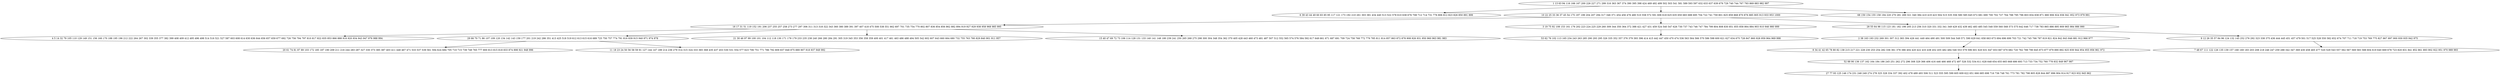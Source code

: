 digraph true_tree {
	"0" -> "1"
	"0" -> "2"
	"2" -> "3"
	"2" -> "4"
	"2" -> "5"
	"5" -> "6"
	"0" -> "7"
	"3" -> "8"
	"3" -> "9"
	"6" -> "10"
	"9" -> "11"
	"3" -> "12"
	"4" -> "13"
	"10" -> "14"
	"5" -> "15"
	"14" -> "16"
	"9" -> "17"
	"15" -> "18"
	"3" -> "19"
	"0" [label="1 13 63 94 116 166 167 200 226 227 271 299 316 363 367 374 390 395 398 424 469 492 499 502 503 541 581 589 593 597 632 633 637 639 679 729 740 744 767 793 869 883 982 997"];
	"1" [label="6 39 43 44 49 60 83 85 95 117 121 173 192 210 261 303 381 434 440 513 522 578 610 638 676 708 712 714 731 776 806 812 823 826 850 891 899"];
	"2" [label="10 22 25 33 36 37 45 54 175 197 199 204 207 294 317 346 371 454 456 476 480 510 558 572 591 606 618 625 635 650 683 688 695 704 722 741 759 801 825 859 868 870 876 885 905 913 933 953 1000"];
	"3" [label="16 17 31 51 119 152 191 206 237 255 257 258 273 277 297 306 311 313 318 322 343 360 380 389 391 397 407 418 475 508 538 551 662 697 701 735 754 770 802 807 836 854 856 862 882 894 919 927 929 938 958 968 985 995"];
	"4" [label="3 19 75 92 108 153 161 176 202 223 224 225 229 260 309 344 350 364 372 388 421 427 431 459 524 540 547 626 730 737 743 746 747 784 799 804 808 830 851 855 858 864 884 903 910 946 980 999"];
	"5" [label="28 55 64 98 115 123 181 182 198 205 213 256 310 320 331 332 341 349 429 432 439 462 483 485 545 548 559 560 568 573 575 642 646 717 738 783 865 886 895 909 965 984 986 990"];
	"6" [label="2 38 163 193 232 269 301 307 312 383 394 426 441 449 464 490 491 500 509 544 549 571 590 629 641 658 663 673 694 696 699 703 721 742 745 766 787 819 821 824 842 843 846 881 912 966 977"];
	"7" [label="68 150 154 155 158 194 220 270 281 289 321 340 384 410 419 423 504 515 535 556 580 585 645 672 681 690 700 702 727 764 788 795 796 803 834 838 871 880 906 924 936 941 952 973 979 991"];
	"8" [label="4 5 14 32 79 105 110 129 149 151 156 160 170 188 195 196 212 222 264 267 302 339 355 377 382 399 408 409 412 495 496 498 514 516 521 527 587 603 608 614 630 636 644 656 657 659 677 692 726 756 794 797 810 817 822 835 853 866 888 916 920 934 943 947 976 988 994"];
	"9" [label="29 66 70 71 86 107 109 120 134 142 143 159 177 201 219 242 286 351 413 425 518 519 612 613 615 616 689 725 750 757 774 791 816 839 915 940 971 974 978"];
	"10" [label="8 34 41 42 65 78 80 82 138 215 217 221 228 230 253 254 282 336 361 378 386 404 420 422 433 438 452 455 482 484 546 553 579 596 601 620 631 647 653 667 670 682 720 762 789 790 845 873 877 879 890 892 925 939 944 954 955 956 961 972"];
	"11" [label="20 61 74 81 87 89 103 172 185 187 190 209 211 216 244 283 287 327 330 373 385 387 403 411 448 467 471 533 537 539 561 594 624 684 705 710 715 739 749 765 777 800 813 815 818 833 874 898 921 948 996"];
	"12" [label="21 30 46 97 99 100 101 104 112 118 130 171 178 179 233 235 238 240 266 280 284 291 305 319 345 353 356 358 359 400 401 417 461 463 486 488 494 505 542 602 607 643 660 664 680 732 755 763 780 829 840 901 911 957"];
	"13" [label="53 62 76 102 113 165 234 243 263 285 290 293 295 326 335 352 357 376 379 393 396 414 415 442 447 450 470 474 536 563 564 566 570 586 598 600 621 627 634 675 728 847 860 928 959 964 969 998"];
	"14" [label="52 88 90 136 137 162 164 184 186 245 251 262 272 296 308 329 366 406 416 446 466 468 472 497 526 532 534 611 628 648 654 655 665 668 686 693 713 733 734 752 760 778 832 849 967 987"];
	"15" [label="9 12 26 35 57 84 96 124 132 145 252 276 292 323 338 375 436 444 445 451 457 479 501 517 525 528 550 582 652 674 707 711 718 719 753 769 775 827 867 897 900 930 935 942 975"];
	"16" [label="27 77 93 125 146 174 231 248 249 274 278 325 328 334 337 392 402 478 489 493 506 511 523 555 595 599 605 609 622 651 666 685 698 716 736 748 761 773 781 782 798 805 828 844 887 896 904 914 917 923 932 945 962"];
	"17" [label="11 18 23 24 50 56 58 59 91 127 144 147 189 214 236 279 314 315 324 333 365 368 435 437 453 530 531 554 577 623 706 751 771 786 792 809 837 848 875 889 907 918 937 949 992"];
	"18" [label="7 48 67 111 122 126 135 139 157 168 169 183 203 208 218 246 247 259 288 342 347 369 430 458 465 477 520 529 543 557 562 567 569 583 588 604 619 640 669 678 723 820 831 841 852 861 893 902 922 951 970 989 993"];
	"19" [label="15 40 47 69 72 73 106 114 128 131 133 140 141 148 180 239 241 250 265 268 275 298 300 304 348 354 362 370 405 428 443 460 473 481 487 507 512 552 565 574 576 584 592 617 649 661 671 687 691 709 724 758 768 772 779 785 811 814 857 863 872 878 908 926 931 950 960 963 981 983"];
}
